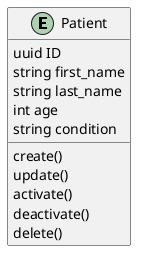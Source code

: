 @startuml

entity Patient

Patient : uuid ID
Patient : string first_name
Patient : string last_name
Patient : int age
Patient : string condition

Patient : create() 
Patient : update()
Patient : activate()
Patient : deactivate()
Patient : delete()



@enduml